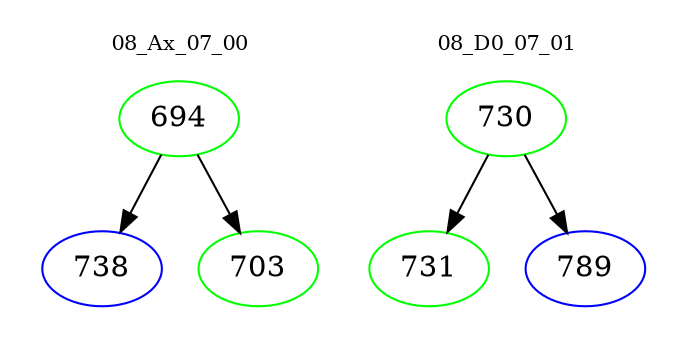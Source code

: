 digraph{
subgraph cluster_0 {
color = white
label = "08_Ax_07_00";
fontsize=10;
T0_694 [label="694", color="green"]
T0_694 -> T0_738 [color="black"]
T0_738 [label="738", color="blue"]
T0_694 -> T0_703 [color="black"]
T0_703 [label="703", color="green"]
}
subgraph cluster_1 {
color = white
label = "08_D0_07_01";
fontsize=10;
T1_730 [label="730", color="green"]
T1_730 -> T1_731 [color="black"]
T1_731 [label="731", color="green"]
T1_730 -> T1_789 [color="black"]
T1_789 [label="789", color="blue"]
}
}
